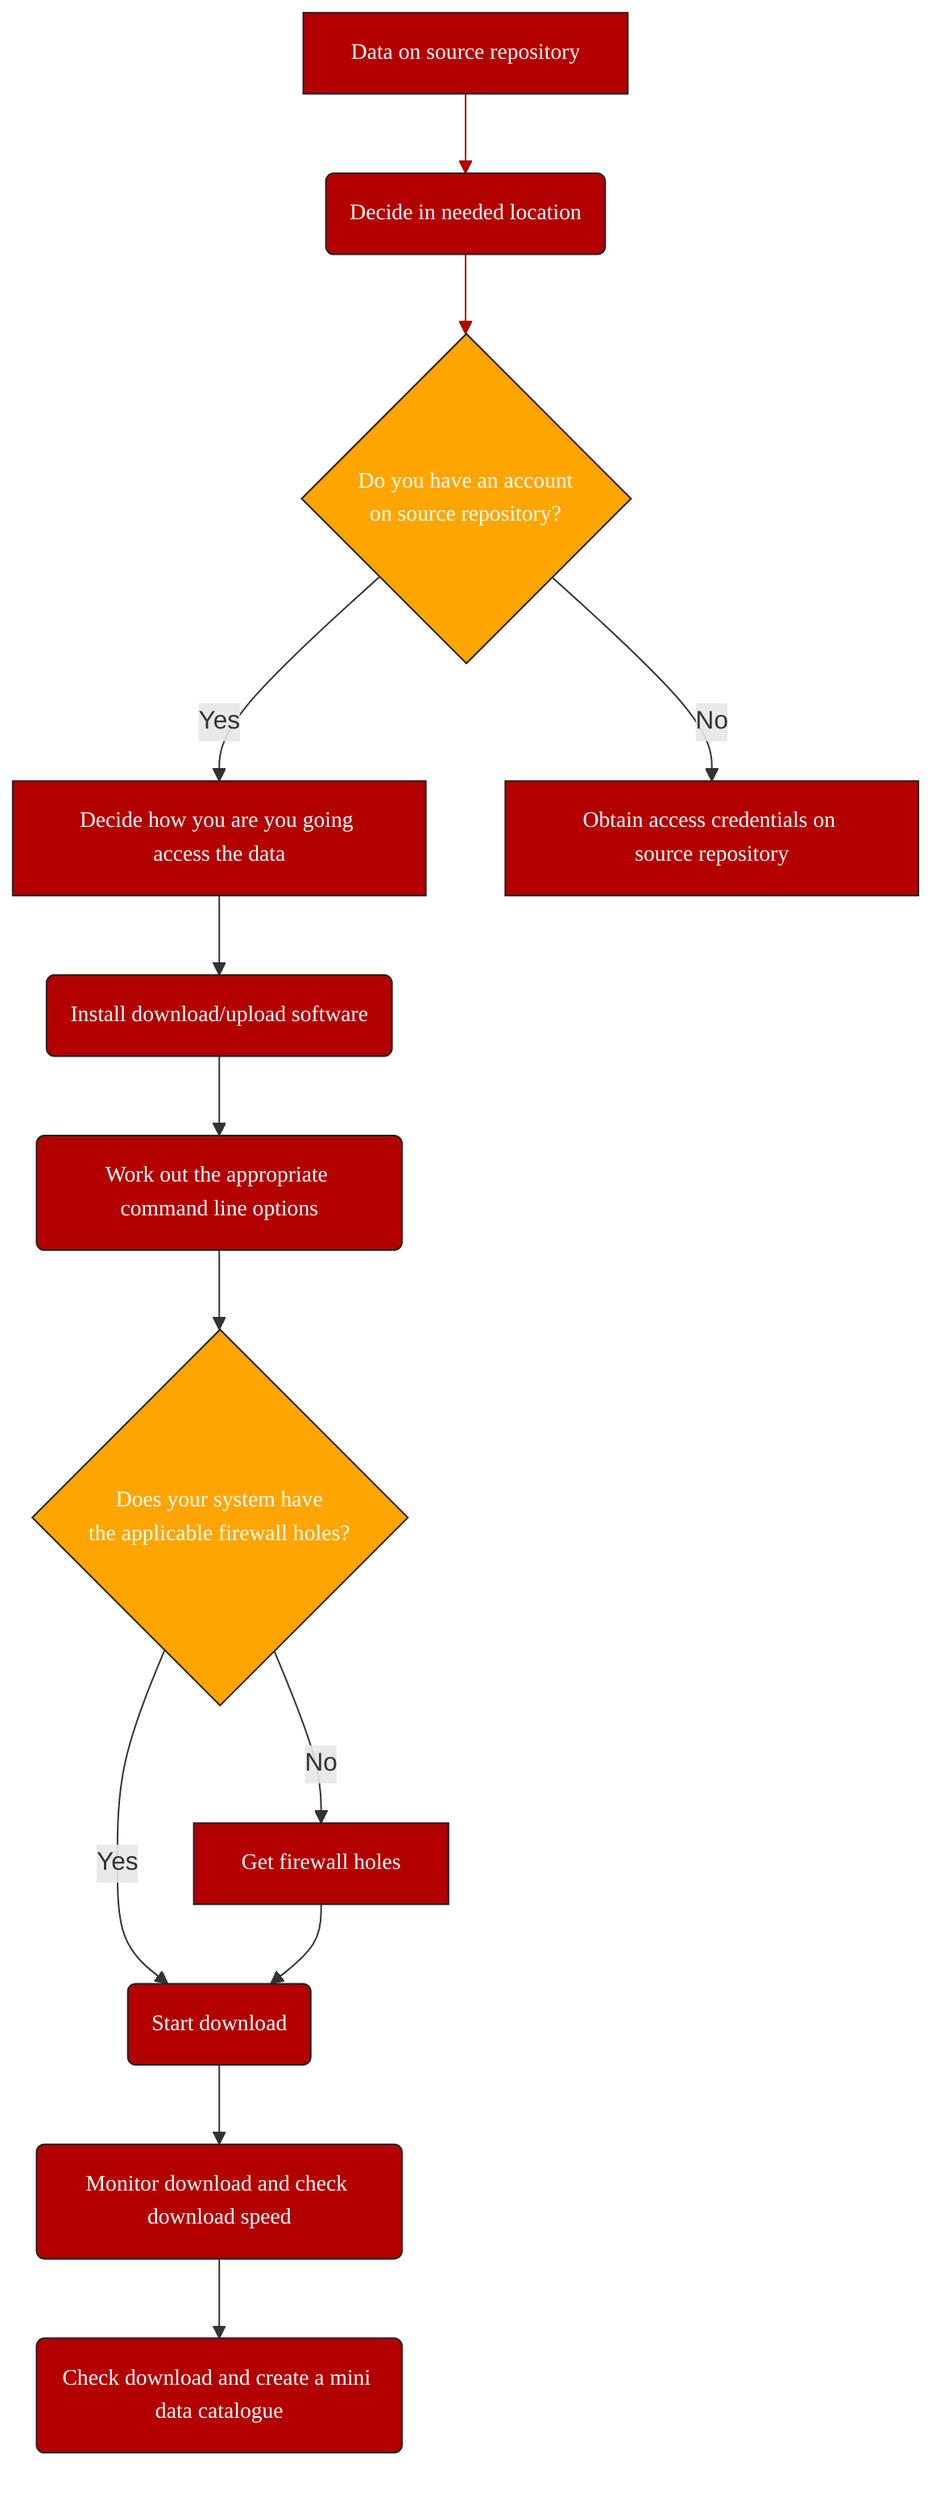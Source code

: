graph TD
 A:::box
 A[Data on source repository] --> B(Decide in needed location):::box
    B --> C{Do you have an account <br/>on source repository?}:::box1
    C -->|Yes| D[Decide how you are you going access the data]:::box
    C -->|No| E[Obtain access credentials on source repository]:::box
    D -->H(Install download/upload software):::box
    H -->I(Work out the appropriate command line options):::box
    I -->Z{Does your system have <br/>the applicable firewall holes?}:::box1
    Z -->|Yes| J(Start download):::box
    Z -->|No| G[Get firewall holes]:::box
    G --> J
    J -->K(Monitor download and check download speed):::box
    K -->L(Check download and create a mini data catalogue):::box

classDef box font-family:avenir,font-size:14px,fill:#B30000,stroke:#222,color:#fff,stroke-width:1px
classDef box1 font-family:avenir,font-size:14px,fill:orange,stroke:#222,color:#fff,stroke-width:1px
linkStyle 0,1 stroke:#B30000,stroke-width:1px,color:#B30000,font-family:avenir;